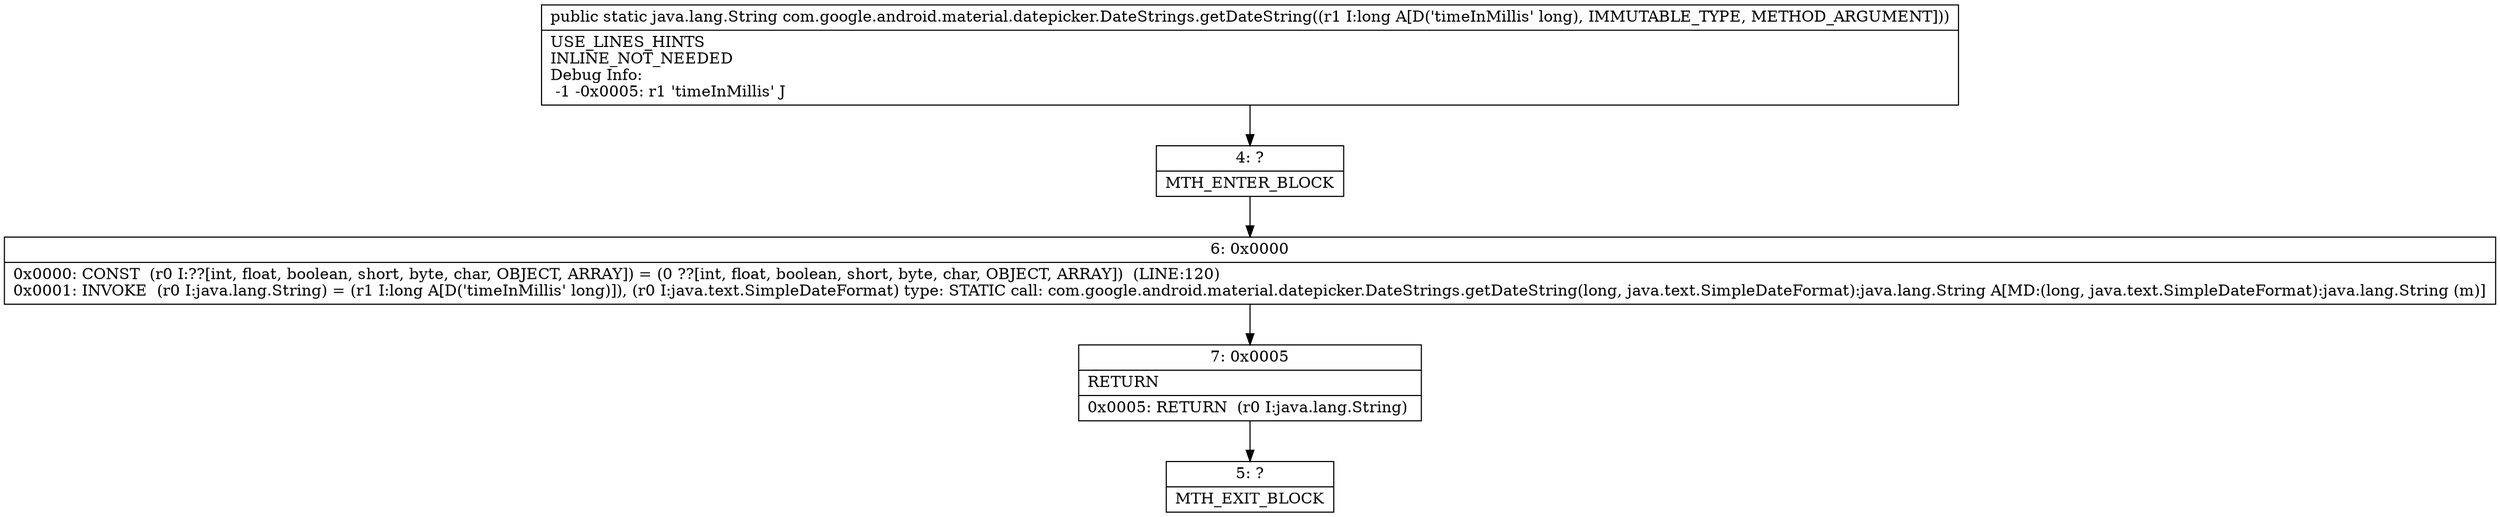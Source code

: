 digraph "CFG forcom.google.android.material.datepicker.DateStrings.getDateString(J)Ljava\/lang\/String;" {
Node_4 [shape=record,label="{4\:\ ?|MTH_ENTER_BLOCK\l}"];
Node_6 [shape=record,label="{6\:\ 0x0000|0x0000: CONST  (r0 I:??[int, float, boolean, short, byte, char, OBJECT, ARRAY]) = (0 ??[int, float, boolean, short, byte, char, OBJECT, ARRAY])  (LINE:120)\l0x0001: INVOKE  (r0 I:java.lang.String) = (r1 I:long A[D('timeInMillis' long)]), (r0 I:java.text.SimpleDateFormat) type: STATIC call: com.google.android.material.datepicker.DateStrings.getDateString(long, java.text.SimpleDateFormat):java.lang.String A[MD:(long, java.text.SimpleDateFormat):java.lang.String (m)]\l}"];
Node_7 [shape=record,label="{7\:\ 0x0005|RETURN\l|0x0005: RETURN  (r0 I:java.lang.String) \l}"];
Node_5 [shape=record,label="{5\:\ ?|MTH_EXIT_BLOCK\l}"];
MethodNode[shape=record,label="{public static java.lang.String com.google.android.material.datepicker.DateStrings.getDateString((r1 I:long A[D('timeInMillis' long), IMMUTABLE_TYPE, METHOD_ARGUMENT]))  | USE_LINES_HINTS\lINLINE_NOT_NEEDED\lDebug Info:\l  \-1 \-0x0005: r1 'timeInMillis' J\l}"];
MethodNode -> Node_4;Node_4 -> Node_6;
Node_6 -> Node_7;
Node_7 -> Node_5;
}

